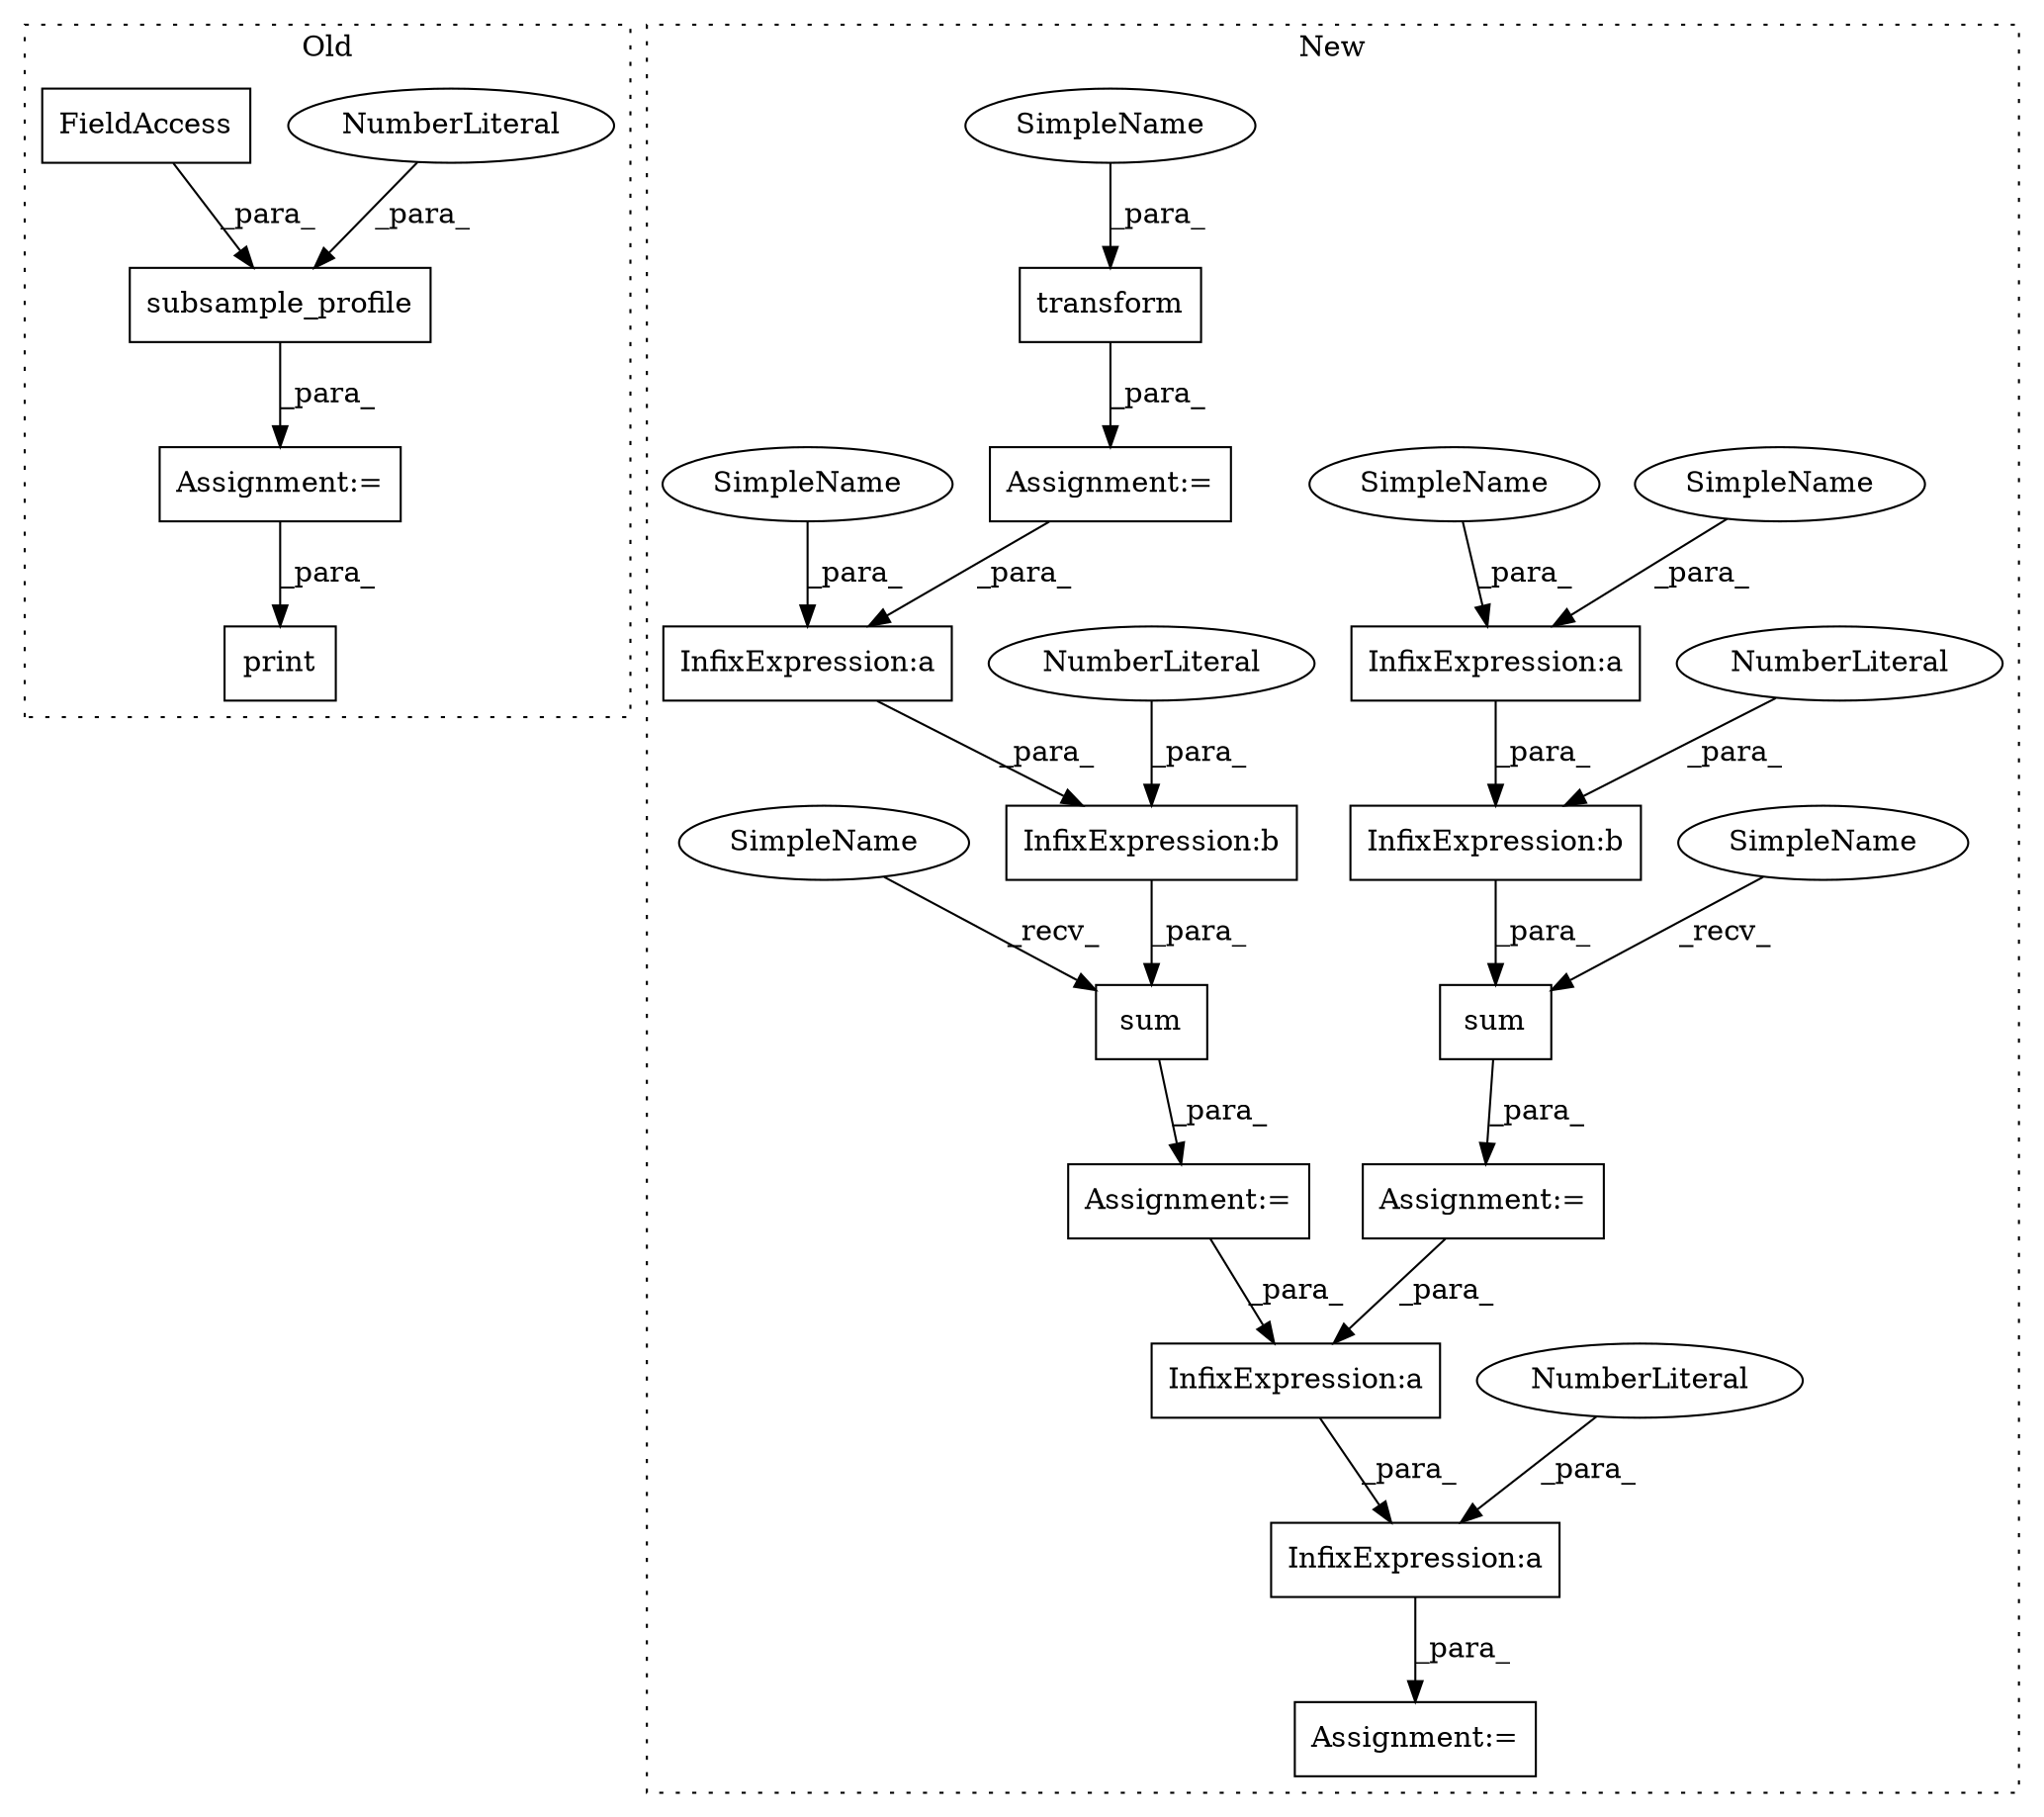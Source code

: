 digraph G {
subgraph cluster0 {
1 [label="print" a="32" s="13566,13597" l="6,1" shape="box"];
18 [label="Assignment:=" a="7" s="13508" l="1" shape="box"];
19 [label="subsample_profile" a="32" s="13509,13559" l="18,1" shape="box"];
20 [label="NumberLiteral" a="34" s="13557" l="2" shape="ellipse"];
21 [label="FieldAccess" a="22" s="13527" l="29" shape="box"];
label = "Old";
style="dotted";
}
subgraph cluster1 {
2 [label="sum" a="32" s="13546,13571" l="4,1" shape="box"];
3 [label="Assignment:=" a="7" s="13539" l="1" shape="box"];
4 [label="InfixExpression:a" a="27" s="13657" l="3" shape="box"];
5 [label="InfixExpression:a" a="27" s="13641" l="3" shape="box"];
6 [label="Assignment:=" a="7" s="13636" l="1" shape="box"];
7 [label="Assignment:=" a="7" s="13590" l="1" shape="box"];
8 [label="Assignment:=" a="7" s="13492" l="1" shape="box"];
9 [label="InfixExpression:a" a="27" s="13608" l="3" shape="box"];
10 [label="InfixExpression:a" a="27" s="13557" l="3" shape="box"];
11 [label="transform" a="32" s="13501,13517" l="10,1" shape="box"];
12 [label="InfixExpression:b" a="27" s="13618" l="3" shape="box"];
13 [label="NumberLiteral" a="34" s="13638" l="3" shape="ellipse"];
14 [label="InfixExpression:b" a="27" s="13567" l="3" shape="box"];
15 [label="NumberLiteral" a="34" s="13621" l="1" shape="ellipse"];
16 [label="NumberLiteral" a="34" s="13570" l="1" shape="ellipse"];
17 [label="sum" a="32" s="13597,13622" l="4,1" shape="box"];
22 [label="SimpleName" a="42" s="13540" l="5" shape="ellipse"];
23 [label="SimpleName" a="42" s="13591" l="5" shape="ellipse"];
24 [label="SimpleName" a="42" s="13511" l="6" shape="ellipse"];
25 [label="SimpleName" a="42" s="13560" l="6" shape="ellipse"];
26 [label="SimpleName" a="42" s="13551" l="6" shape="ellipse"];
27 [label="SimpleName" a="42" s="13602" l="6" shape="ellipse"];
label = "New";
style="dotted";
}
2 -> 3 [label="_para_"];
3 -> 4 [label="_para_"];
4 -> 5 [label="_para_"];
5 -> 6 [label="_para_"];
7 -> 4 [label="_para_"];
8 -> 9 [label="_para_"];
9 -> 12 [label="_para_"];
10 -> 14 [label="_para_"];
11 -> 8 [label="_para_"];
12 -> 17 [label="_para_"];
13 -> 5 [label="_para_"];
14 -> 2 [label="_para_"];
15 -> 12 [label="_para_"];
16 -> 14 [label="_para_"];
17 -> 7 [label="_para_"];
18 -> 1 [label="_para_"];
19 -> 18 [label="_para_"];
20 -> 19 [label="_para_"];
21 -> 19 [label="_para_"];
22 -> 2 [label="_recv_"];
23 -> 17 [label="_recv_"];
24 -> 11 [label="_para_"];
25 -> 10 [label="_para_"];
26 -> 10 [label="_para_"];
27 -> 9 [label="_para_"];
}